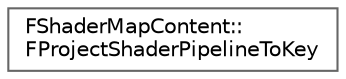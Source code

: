 digraph "Graphical Class Hierarchy"
{
 // INTERACTIVE_SVG=YES
 // LATEX_PDF_SIZE
  bgcolor="transparent";
  edge [fontname=Helvetica,fontsize=10,labelfontname=Helvetica,labelfontsize=10];
  node [fontname=Helvetica,fontsize=10,shape=box,height=0.2,width=0.4];
  rankdir="LR";
  Node0 [id="Node000000",label="FShaderMapContent::\lFProjectShaderPipelineToKey",height=0.2,width=0.4,color="grey40", fillcolor="white", style="filled",URL="$dc/d36/structFShaderMapContent_1_1FProjectShaderPipelineToKey.html",tooltip=" "];
}
